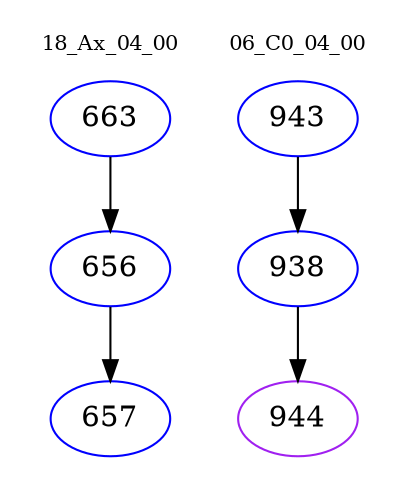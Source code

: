 digraph{
subgraph cluster_0 {
color = white
label = "18_Ax_04_00";
fontsize=10;
T0_663 [label="663", color="blue"]
T0_663 -> T0_656 [color="black"]
T0_656 [label="656", color="blue"]
T0_656 -> T0_657 [color="black"]
T0_657 [label="657", color="blue"]
}
subgraph cluster_1 {
color = white
label = "06_C0_04_00";
fontsize=10;
T1_943 [label="943", color="blue"]
T1_943 -> T1_938 [color="black"]
T1_938 [label="938", color="blue"]
T1_938 -> T1_944 [color="black"]
T1_944 [label="944", color="purple"]
}
}
